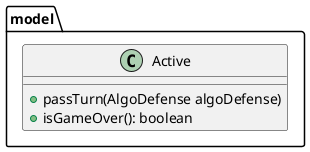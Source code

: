 @startuml
'https://plantuml.com/class-diagram

package model {
    class Active {
        + passTurn(AlgoDefense algoDefense)
        + isGameOver(): boolean
    }
}
@enduml